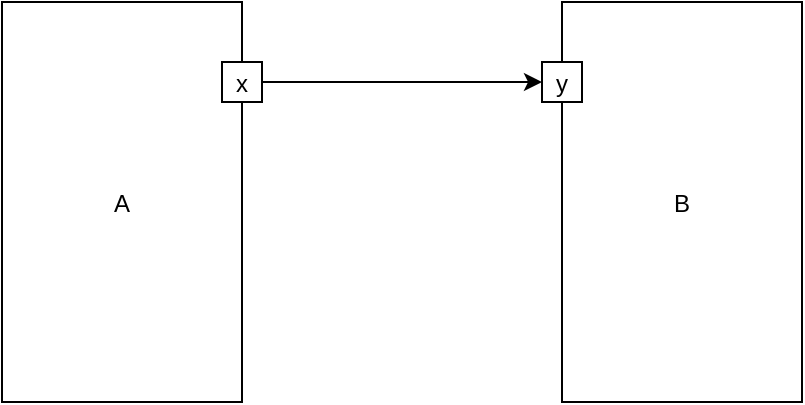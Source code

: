 <mxfile version="13.0.3" type="device"><diagram id="Yde6OegVvsGLxIbjIAAt" name="Page-1"><mxGraphModel dx="923" dy="450" grid="1" gridSize="10" guides="1" tooltips="1" connect="1" arrows="1" fold="1" page="1" pageScale="1" pageWidth="827" pageHeight="1169" math="0" shadow="0"><root><mxCell id="0"/><mxCell id="1" parent="0"/><mxCell id="mR_5fizTLVflUnZYJa0V-23" value="" style="rounded=0;" vertex="1" parent="1"><mxGeometry x="160" y="80" width="120" height="200" as="geometry"/></mxCell><mxCell id="mR_5fizTLVflUnZYJa0V-24" value="A" style="text;strokeColor=none;fillColor=none;align=center;verticalAlign=middle;rounded=0;" vertex="1" parent="1"><mxGeometry x="200" y="170" width="40" height="20" as="geometry"/></mxCell><mxCell id="mR_5fizTLVflUnZYJa0V-25" value="" style="rounded=0;" vertex="1" parent="1"><mxGeometry x="440" y="80" width="120" height="200" as="geometry"/></mxCell><mxCell id="mR_5fizTLVflUnZYJa0V-26" value="B" style="text;strokeColor=none;fillColor=none;align=center;verticalAlign=middle;rounded=0;" vertex="1" parent="1"><mxGeometry x="480" y="170" width="40" height="20" as="geometry"/></mxCell><mxCell id="mR_5fizTLVflUnZYJa0V-27" value="" style="rounded=0;" vertex="1" parent="1"><mxGeometry x="270" y="110" width="20" height="20" as="geometry"/></mxCell><mxCell id="mR_5fizTLVflUnZYJa0V-32" style="edgeStyle=orthogonalEdgeStyle;rounded=0;orthogonalLoop=1;jettySize=auto;html=1;exitX=1;exitY=0.5;exitDx=0;exitDy=0;entryX=0;entryY=0.5;entryDx=0;entryDy=0;" edge="1" parent="1" source="mR_5fizTLVflUnZYJa0V-28" target="mR_5fizTLVflUnZYJa0V-31"><mxGeometry relative="1" as="geometry"/></mxCell><mxCell id="mR_5fizTLVflUnZYJa0V-28" value="x" style="text;strokeColor=none;fillColor=none;align=center;verticalAlign=middle;rounded=0;" vertex="1" parent="1"><mxGeometry x="270" y="110" width="20" height="20" as="geometry"/></mxCell><mxCell id="mR_5fizTLVflUnZYJa0V-30" value="" style="rounded=0;" vertex="1" parent="1"><mxGeometry x="430" y="110" width="20" height="20" as="geometry"/></mxCell><mxCell id="mR_5fizTLVflUnZYJa0V-31" value="y" style="text;strokeColor=none;fillColor=none;align=center;verticalAlign=middle;rounded=0;" vertex="1" parent="1"><mxGeometry x="430" y="110" width="20" height="20" as="geometry"/></mxCell></root></mxGraphModel></diagram></mxfile>